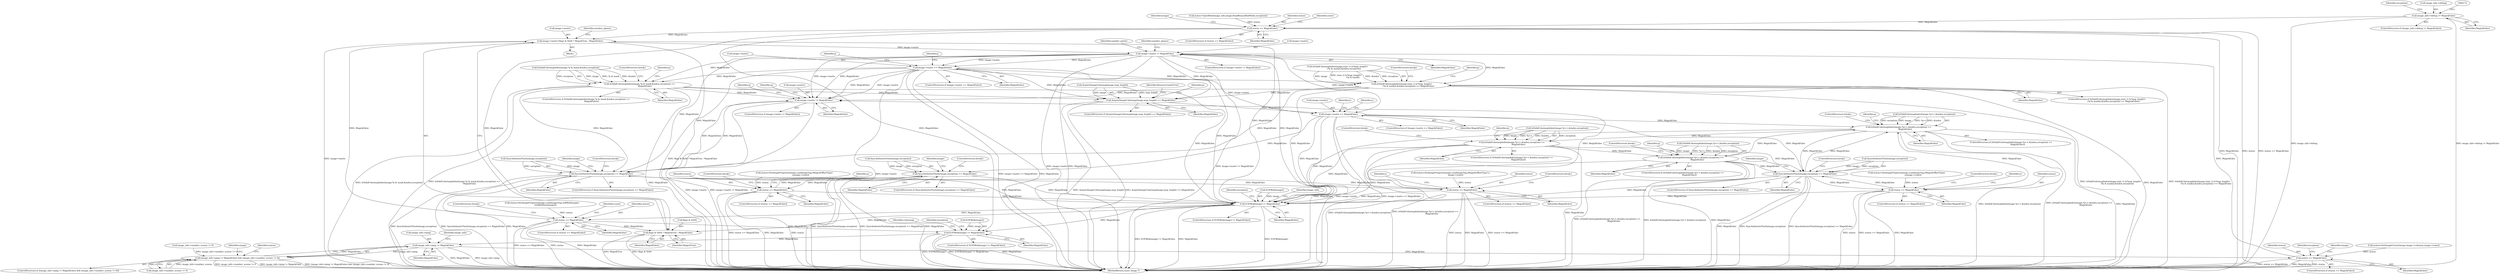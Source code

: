 digraph "0_ImageMagick_3e9165285eda6e1bb71172031d3048b51bb443a4@pointer" {
"1000166" [label="(Call,image_info->debug != MagickFalse)"];
"1000204" [label="(Call,status == MagickFalse)"];
"1000268" [label="(Call,image->matte=flags & 0x04 ? MagickTrue : MagickFalse)"];
"1000610" [label="(Call,image->matte != MagickFalse)"];
"1000721" [label="(Call,image->matte == MagickFalse)"];
"1001155" [label="(Call,IsValidColormapIndex(image,*p & mask,&index,exception) ==\n                MagickFalse)"];
"1001337" [label="(Call,image->matte != MagickFalse)"];
"1001351" [label="(Call,SyncAuthenticPixels(image,exception) == MagickFalse)"];
"1001378" [label="(Call,status == MagickFalse)"];
"1001820" [label="(Call,EOFBlob(image) != MagickFalse)"];
"1000272" [label="(Call,flags & 0x04 ? MagickTrue : MagickFalse)"];
"1000406" [label="(Call,EOFBlob(image) != MagickFalse)"];
"1000560" [label="(Call,image_info->ping != MagickFalse)"];
"1000559" [label="(Call,(image_info->ping != MagickFalse) && (image_info->number_scenes != 0))"];
"1000596" [label="(Call,status == MagickFalse)"];
"1001911" [label="(Call,status == MagickFalse)"];
"1001392" [label="(Call,AcquireImageColormap(image,map_length) == MagickFalse)"];
"1001521" [label="(Call,image->matte == MagickFalse)"];
"1001584" [label="(Call,SyncAuthenticPixels(image,exception) == MagickFalse)"];
"1001611" [label="(Call,status == MagickFalse)"];
"1001668" [label="(Call,IsValidColormapIndex(image,*p++,&index,exception) ==\n                    MagickFalse)"];
"1001691" [label="(Call,IsValidColormapIndex(image,*p++,&index,exception) ==\n                    MagickFalse)"];
"1001714" [label="(Call,IsValidColormapIndex(image,*p++,&index,exception) ==\n                    MagickFalse)"];
"1001754" [label="(Call,SyncAuthenticPixels(image,exception) == MagickFalse)"];
"1001781" [label="(Call,status == MagickFalse)"];
"1001210" [label="(Call,IsValidColormapIndex(image,(size_t) (x*map_length+\n                    (*p & mask)),&index,exception) == MagickFalse)"];
"1001396" [label="(Identifier,MagickFalse)"];
"1001341" [label="(Identifier,MagickFalse)"];
"1001584" [label="(Call,SyncAuthenticPixels(image,exception) == MagickFalse)"];
"1001703" [label="(Identifier,q)"];
"1001349" [label="(Identifier,q)"];
"1000598" [label="(Identifier,MagickFalse)"];
"1000596" [label="(Call,status == MagickFalse)"];
"1001819" [label="(ControlStructure,if (EOFBlob(image) != MagickFalse))"];
"1001230" [label="(Identifier,p)"];
"1000273" [label="(Call,flags & 0x04)"];
"1000165" [label="(ControlStructure,if (image_info->debug != MagickFalse))"];
"1000420" [label="(Identifier,colormap)"];
"1001826" [label="(Identifier,exception)"];
"1001613" [label="(Identifier,MagickFalse)"];
"1001522" [label="(Call,image->matte)"];
"1000272" [label="(Call,flags & 0x04 ? MagickTrue : MagickFalse)"];
"1001610" [label="(ControlStructure,if (status == MagickFalse))"];
"1001783" [label="(Identifier,MagickFalse)"];
"1001633" [label="(Identifier,y)"];
"1001155" [label="(Call,IsValidColormapIndex(image,*p & mask,&index,exception) ==\n                MagickFalse)"];
"1000567" [label="(Identifier,image_info)"];
"1000209" [label="(Identifier,image)"];
"1001911" [label="(Call,status == MagickFalse)"];
"1000728" [label="(Identifier,j)"];
"1001692" [label="(Call,IsValidColormapIndex(image,*p++,&index,exception))"];
"1001352" [label="(Call,SyncAuthenticPixels(image,exception))"];
"1000277" [label="(Identifier,MagickFalse)"];
"1000720" [label="(ControlStructure,if (image->matte == MagickFalse))"];
"1001823" [label="(Identifier,MagickFalse)"];
"1001589" [label="(ControlStructure,break;)"];
"1001754" [label="(Call,SyncAuthenticPixels(image,exception) == MagickFalse)"];
"1000182" [label="(Identifier,exception)"];
"1000573" [label="(Identifier,image)"];
"1001782" [label="(Identifier,status)"];
"1000614" [label="(Identifier,MagickFalse)"];
"1001284" [label="(Identifier,y)"];
"1000565" [label="(Call,image_info->number_scenes != 0)"];
"1001715" [label="(Call,IsValidColormapIndex(image,*p++,&index,exception))"];
"1001668" [label="(Call,IsValidColormapIndex(image,*p++,&index,exception) ==\n                    MagickFalse)"];
"1000611" [label="(Call,image->matte)"];
"1001585" [label="(Call,SyncAuthenticPixels(image,exception))"];
"1001366" [label="(Call,status=SetImageProgress(image,LoadImageTag,(MagickOffsetType) y,\n                image->rows))"];
"1001901" [label="(Call,status=SetImageProgress(image,LoadImagesTag,TellBlob(image),\n          GetBlobSize(image)))"];
"1001781" [label="(Call,status == MagickFalse)"];
"1001820" [label="(Call,EOFBlob(image) != MagickFalse)"];
"1000167" [label="(Call,image_info->debug)"];
"1001166" [label="(ControlStructure,break;)"];
"1001520" [label="(ControlStructure,if (image->matte == MagickFalse))"];
"1000618" [label="(Identifier,number_pixels)"];
"1001169" [label="(Identifier,p)"];
"1001667" [label="(ControlStructure,if (IsValidColormapIndex(image,*p++,&index,exception) ==\n                    MagickFalse))"];
"1000559" [label="(Call,(image_info->ping != MagickFalse) && (image_info->number_scenes != 0))"];
"1001780" [label="(ControlStructure,if (status == MagickFalse))"];
"1001379" [label="(Identifier,status)"];
"1001611" [label="(Call,status == MagickFalse)"];
"1000585" [label="(Call,status=SetImageExtent(image,image->columns,image->rows))"];
"1000204" [label="(Call,status == MagickFalse)"];
"1001380" [label="(Identifier,MagickFalse)"];
"1000586" [label="(Identifier,status)"];
"1000196" [label="(Call,status=OpenBlob(image_info,image,ReadBinaryBlobMode,exception))"];
"1001539" [label="(Identifier,y)"];
"1001588" [label="(Identifier,MagickFalse)"];
"1000616" [label="(Identifier,number_planes)"];
"1001669" [label="(Call,IsValidColormapIndex(image,*p++,&index,exception))"];
"1000725" [label="(Identifier,MagickFalse)"];
"1000203" [label="(ControlStructure,if (status == MagickFalse))"];
"1001356" [label="(ControlStructure,break;)"];
"1000170" [label="(Identifier,MagickFalse)"];
"1001678" [label="(ControlStructure,break;)"];
"1000205" [label="(Identifier,status)"];
"1001343" [label="(Identifier,q)"];
"1001351" [label="(Call,SyncAuthenticPixels(image,exception) == MagickFalse)"];
"1001913" [label="(Identifier,MagickFalse)"];
"1001381" [label="(ControlStructure,break;)"];
"1000722" [label="(Call,image->matte)"];
"1001700" [label="(Identifier,MagickFalse)"];
"1000597" [label="(Identifier,status)"];
"1001398" [label="(Identifier,ResourceLimitError)"];
"1000610" [label="(Call,image->matte != MagickFalse)"];
"1001834" [label="(Call,image_info->number_scenes != 0)"];
"1001724" [label="(ControlStructure,break;)"];
"1001338" [label="(Call,image->matte)"];
"1000609" [label="(ControlStructure,if (image->matte != MagickFalse))"];
"1000561" [label="(Call,image_info->ping)"];
"1000268" [label="(Call,image->matte=flags & 0x04 ? MagickTrue : MagickFalse)"];
"1001392" [label="(Call,AcquireImageColormap(image,map_length) == MagickFalse)"];
"1001156" [label="(Call,IsValidColormapIndex(image,*p & mask,&index,exception))"];
"1001758" [label="(Identifier,MagickFalse)"];
"1001769" [label="(Call,status=SetImageProgress(image,LoadImageTag,(MagickOffsetType)\n                    y,image->rows))"];
"1001755" [label="(Call,SyncAuthenticPixels(image,exception))"];
"1000405" [label="(ControlStructure,if (EOFBlob(image) != MagickFalse))"];
"1001209" [label="(ControlStructure,if (IsValidColormapIndex(image,(size_t) (x*map_length+\n                    (*p & mask)),&index,exception) == MagickFalse))"];
"1000748" [label="(Identifier,j)"];
"1001336" [label="(ControlStructure,if (image->matte != MagickFalse))"];
"1001401" [label="(Identifier,p)"];
"1000595" [label="(ControlStructure,if (status == MagickFalse))"];
"1001713" [label="(ControlStructure,if (IsValidColormapIndex(image,*p++,&index,exception) ==\n                    MagickFalse))"];
"1001360" [label="(Identifier,image)"];
"1001154" [label="(ControlStructure,if (IsValidColormapIndex(image,*p & mask,&index,exception) ==\n                MagickFalse))"];
"1001821" [label="(Call,EOFBlob(image))"];
"1001677" [label="(Identifier,MagickFalse)"];
"1000560" [label="(Call,image_info->ping != MagickFalse)"];
"1001726" [label="(Identifier,q)"];
"1001612" [label="(Identifier,status)"];
"1001377" [label="(ControlStructure,if (status == MagickFalse))"];
"1000601" [label="(Identifier,exception)"];
"1000612" [label="(Identifier,image)"];
"1001917" [label="(Identifier,count)"];
"1001393" [label="(Call,AcquireImageColormap(image,map_length))"];
"1001714" [label="(Call,IsValidColormapIndex(image,*p++,&index,exception) ==\n                    MagickFalse)"];
"1001623" [label="(Identifier,y)"];
"1001753" [label="(ControlStructure,if (SyncAuthenticPixels(image,exception) == MagickFalse))"];
"1001210" [label="(Call,IsValidColormapIndex(image,(size_t) (x*map_length+\n                    (*p & mask)),&index,exception) == MagickFalse)"];
"1001723" [label="(Identifier,MagickFalse)"];
"1001836" [label="(Identifier,image_info)"];
"1001912" [label="(Identifier,status)"];
"1000406" [label="(Call,EOFBlob(image) != MagickFalse)"];
"1001211" [label="(Call,IsValidColormapIndex(image,(size_t) (x*map_length+\n                    (*p & mask)),&index,exception))"];
"1000206" [label="(Identifier,MagickFalse)"];
"1000211" [label="(Identifier,count)"];
"1000233" [label="(Block,)"];
"1001165" [label="(Identifier,MagickFalse)"];
"1001525" [label="(Identifier,MagickFalse)"];
"1000721" [label="(Call,image->matte == MagickFalse)"];
"1001226" [label="(Identifier,MagickFalse)"];
"1000558" [label="(ControlStructure,if ((image_info->ping != MagickFalse) && (image_info->number_scenes != 0)))"];
"1001910" [label="(ControlStructure,if (status == MagickFalse))"];
"1000166" [label="(Call,image_info->debug != MagickFalse)"];
"1001337" [label="(Call,image->matte != MagickFalse)"];
"1001529" [label="(Identifier,y)"];
"1000279" [label="(Identifier,number_planes)"];
"1001593" [label="(Identifier,image)"];
"1001378" [label="(Call,status == MagickFalse)"];
"1001691" [label="(Call,IsValidColormapIndex(image,*p++,&index,exception) ==\n                    MagickFalse)"];
"1000564" [label="(Identifier,MagickFalse)"];
"1001614" [label="(ControlStructure,break;)"];
"1001680" [label="(Identifier,q)"];
"1001599" [label="(Call,status=SetImageProgress(image,LoadImageTag,(MagickOffsetType)\n                    y,image->rows))"];
"1000409" [label="(Identifier,MagickFalse)"];
"1000276" [label="(Identifier,MagickTrue)"];
"1001690" [label="(ControlStructure,if (IsValidColormapIndex(image,*p++,&index,exception) ==\n                    MagickFalse))"];
"1001583" [label="(ControlStructure,if (SyncAuthenticPixels(image,exception) == MagickFalse))"];
"1001701" [label="(ControlStructure,break;)"];
"1001784" [label="(ControlStructure,break;)"];
"1001355" [label="(Identifier,MagickFalse)"];
"1001932" [label="(MethodReturn,static Image *)"];
"1000412" [label="(Identifier,exception)"];
"1001763" [label="(Identifier,image)"];
"1001759" [label="(ControlStructure,break;)"];
"1001350" [label="(ControlStructure,if (SyncAuthenticPixels(image,exception) == MagickFalse))"];
"1001391" [label="(ControlStructure,if (AcquireImageColormap(image,map_length) == MagickFalse))"];
"1000269" [label="(Call,image->matte)"];
"1000407" [label="(Call,EOFBlob(image))"];
"1001914" [label="(ControlStructure,break;)"];
"1001227" [label="(ControlStructure,break;)"];
"1001521" [label="(Call,image->matte == MagickFalse)"];
"1000166" -> "1000165"  [label="AST: "];
"1000166" -> "1000170"  [label="CFG: "];
"1000167" -> "1000166"  [label="AST: "];
"1000170" -> "1000166"  [label="AST: "];
"1000172" -> "1000166"  [label="CFG: "];
"1000182" -> "1000166"  [label="CFG: "];
"1000166" -> "1001932"  [label="DDG: image_info->debug != MagickFalse"];
"1000166" -> "1001932"  [label="DDG: image_info->debug"];
"1000166" -> "1000204"  [label="DDG: MagickFalse"];
"1000204" -> "1000203"  [label="AST: "];
"1000204" -> "1000206"  [label="CFG: "];
"1000205" -> "1000204"  [label="AST: "];
"1000206" -> "1000204"  [label="AST: "];
"1000209" -> "1000204"  [label="CFG: "];
"1000211" -> "1000204"  [label="CFG: "];
"1000204" -> "1001932"  [label="DDG: MagickFalse"];
"1000204" -> "1001932"  [label="DDG: status"];
"1000204" -> "1001932"  [label="DDG: status == MagickFalse"];
"1000196" -> "1000204"  [label="DDG: status"];
"1000204" -> "1000268"  [label="DDG: MagickFalse"];
"1000204" -> "1000272"  [label="DDG: MagickFalse"];
"1000204" -> "1000406"  [label="DDG: MagickFalse"];
"1000268" -> "1000233"  [label="AST: "];
"1000268" -> "1000272"  [label="CFG: "];
"1000269" -> "1000268"  [label="AST: "];
"1000272" -> "1000268"  [label="AST: "];
"1000279" -> "1000268"  [label="CFG: "];
"1000268" -> "1001932"  [label="DDG: image->matte"];
"1000268" -> "1001932"  [label="DDG: flags & 0x04 ? MagickTrue : MagickFalse"];
"1001820" -> "1000268"  [label="DDG: MagickFalse"];
"1001911" -> "1000268"  [label="DDG: MagickFalse"];
"1000268" -> "1000610"  [label="DDG: image->matte"];
"1000610" -> "1000609"  [label="AST: "];
"1000610" -> "1000614"  [label="CFG: "];
"1000611" -> "1000610"  [label="AST: "];
"1000614" -> "1000610"  [label="AST: "];
"1000616" -> "1000610"  [label="CFG: "];
"1000618" -> "1000610"  [label="CFG: "];
"1000610" -> "1001932"  [label="DDG: MagickFalse"];
"1000610" -> "1001932"  [label="DDG: image->matte != MagickFalse"];
"1000610" -> "1001932"  [label="DDG: image->matte"];
"1000596" -> "1000610"  [label="DDG: MagickFalse"];
"1000610" -> "1000721"  [label="DDG: image->matte"];
"1000610" -> "1000721"  [label="DDG: MagickFalse"];
"1000610" -> "1001155"  [label="DDG: MagickFalse"];
"1000610" -> "1001210"  [label="DDG: MagickFalse"];
"1000610" -> "1001337"  [label="DDG: image->matte"];
"1000610" -> "1001337"  [label="DDG: MagickFalse"];
"1000610" -> "1001351"  [label="DDG: MagickFalse"];
"1000610" -> "1001392"  [label="DDG: MagickFalse"];
"1000610" -> "1001521"  [label="DDG: image->matte"];
"1000610" -> "1001820"  [label="DDG: MagickFalse"];
"1000721" -> "1000720"  [label="AST: "];
"1000721" -> "1000725"  [label="CFG: "];
"1000722" -> "1000721"  [label="AST: "];
"1000725" -> "1000721"  [label="AST: "];
"1000728" -> "1000721"  [label="CFG: "];
"1000748" -> "1000721"  [label="CFG: "];
"1000721" -> "1001932"  [label="DDG: image->matte == MagickFalse"];
"1000721" -> "1001932"  [label="DDG: MagickFalse"];
"1000721" -> "1001932"  [label="DDG: image->matte"];
"1000721" -> "1001155"  [label="DDG: MagickFalse"];
"1000721" -> "1001210"  [label="DDG: MagickFalse"];
"1000721" -> "1001337"  [label="DDG: image->matte"];
"1000721" -> "1001337"  [label="DDG: MagickFalse"];
"1000721" -> "1001351"  [label="DDG: MagickFalse"];
"1000721" -> "1001392"  [label="DDG: MagickFalse"];
"1000721" -> "1001521"  [label="DDG: image->matte"];
"1000721" -> "1001820"  [label="DDG: MagickFalse"];
"1001155" -> "1001154"  [label="AST: "];
"1001155" -> "1001165"  [label="CFG: "];
"1001156" -> "1001155"  [label="AST: "];
"1001165" -> "1001155"  [label="AST: "];
"1001166" -> "1001155"  [label="CFG: "];
"1001169" -> "1001155"  [label="CFG: "];
"1001155" -> "1001932"  [label="DDG: IsValidColormapIndex(image,*p & mask,&index,exception) ==\n                MagickFalse"];
"1001155" -> "1001932"  [label="DDG: MagickFalse"];
"1001155" -> "1001932"  [label="DDG: IsValidColormapIndex(image,*p & mask,&index,exception)"];
"1001156" -> "1001155"  [label="DDG: image"];
"1001156" -> "1001155"  [label="DDG: *p & mask"];
"1001156" -> "1001155"  [label="DDG: &index"];
"1001156" -> "1001155"  [label="DDG: exception"];
"1001155" -> "1001337"  [label="DDG: MagickFalse"];
"1001155" -> "1001351"  [label="DDG: MagickFalse"];
"1001155" -> "1001392"  [label="DDG: MagickFalse"];
"1001155" -> "1001820"  [label="DDG: MagickFalse"];
"1001337" -> "1001336"  [label="AST: "];
"1001337" -> "1001341"  [label="CFG: "];
"1001338" -> "1001337"  [label="AST: "];
"1001341" -> "1001337"  [label="AST: "];
"1001343" -> "1001337"  [label="CFG: "];
"1001349" -> "1001337"  [label="CFG: "];
"1001337" -> "1001932"  [label="DDG: image->matte"];
"1001337" -> "1001932"  [label="DDG: image->matte != MagickFalse"];
"1001378" -> "1001337"  [label="DDG: MagickFalse"];
"1001351" -> "1001337"  [label="DDG: MagickFalse"];
"1001210" -> "1001337"  [label="DDG: MagickFalse"];
"1001337" -> "1001351"  [label="DDG: MagickFalse"];
"1001351" -> "1001350"  [label="AST: "];
"1001351" -> "1001355"  [label="CFG: "];
"1001352" -> "1001351"  [label="AST: "];
"1001355" -> "1001351"  [label="AST: "];
"1001356" -> "1001351"  [label="CFG: "];
"1001360" -> "1001351"  [label="CFG: "];
"1001351" -> "1001932"  [label="DDG: MagickFalse"];
"1001351" -> "1001932"  [label="DDG: SyncAuthenticPixels(image,exception)"];
"1001351" -> "1001932"  [label="DDG: SyncAuthenticPixels(image,exception) == MagickFalse"];
"1001352" -> "1001351"  [label="DDG: image"];
"1001352" -> "1001351"  [label="DDG: exception"];
"1001378" -> "1001351"  [label="DDG: MagickFalse"];
"1001210" -> "1001351"  [label="DDG: MagickFalse"];
"1001351" -> "1001378"  [label="DDG: MagickFalse"];
"1001351" -> "1001820"  [label="DDG: MagickFalse"];
"1001378" -> "1001377"  [label="AST: "];
"1001378" -> "1001380"  [label="CFG: "];
"1001379" -> "1001378"  [label="AST: "];
"1001380" -> "1001378"  [label="AST: "];
"1001381" -> "1001378"  [label="CFG: "];
"1001284" -> "1001378"  [label="CFG: "];
"1001378" -> "1001932"  [label="DDG: MagickFalse"];
"1001378" -> "1001932"  [label="DDG: status == MagickFalse"];
"1001378" -> "1001932"  [label="DDG: status"];
"1001366" -> "1001378"  [label="DDG: status"];
"1001378" -> "1001820"  [label="DDG: MagickFalse"];
"1001820" -> "1001819"  [label="AST: "];
"1001820" -> "1001823"  [label="CFG: "];
"1001821" -> "1001820"  [label="AST: "];
"1001823" -> "1001820"  [label="AST: "];
"1001826" -> "1001820"  [label="CFG: "];
"1001836" -> "1001820"  [label="CFG: "];
"1001820" -> "1001932"  [label="DDG: EOFBlob(image) != MagickFalse"];
"1001820" -> "1001932"  [label="DDG: MagickFalse"];
"1001820" -> "1001932"  [label="DDG: EOFBlob(image)"];
"1001820" -> "1000272"  [label="DDG: MagickFalse"];
"1001820" -> "1000406"  [label="DDG: MagickFalse"];
"1001821" -> "1001820"  [label="DDG: image"];
"1001691" -> "1001820"  [label="DDG: MagickFalse"];
"1001754" -> "1001820"  [label="DDG: MagickFalse"];
"1001521" -> "1001820"  [label="DDG: MagickFalse"];
"1001668" -> "1001820"  [label="DDG: MagickFalse"];
"1001210" -> "1001820"  [label="DDG: MagickFalse"];
"1001781" -> "1001820"  [label="DDG: MagickFalse"];
"1001584" -> "1001820"  [label="DDG: MagickFalse"];
"1001714" -> "1001820"  [label="DDG: MagickFalse"];
"1001611" -> "1001820"  [label="DDG: MagickFalse"];
"1001820" -> "1001911"  [label="DDG: MagickFalse"];
"1000272" -> "1000276"  [label="CFG: "];
"1000272" -> "1000277"  [label="CFG: "];
"1000273" -> "1000272"  [label="AST: "];
"1000276" -> "1000272"  [label="AST: "];
"1000277" -> "1000272"  [label="AST: "];
"1000272" -> "1001932"  [label="DDG: MagickTrue"];
"1000272" -> "1001932"  [label="DDG: flags & 0x04"];
"1001911" -> "1000272"  [label="DDG: MagickFalse"];
"1000406" -> "1000405"  [label="AST: "];
"1000406" -> "1000409"  [label="CFG: "];
"1000407" -> "1000406"  [label="AST: "];
"1000409" -> "1000406"  [label="AST: "];
"1000412" -> "1000406"  [label="CFG: "];
"1000420" -> "1000406"  [label="CFG: "];
"1000406" -> "1001932"  [label="DDG: MagickFalse"];
"1000406" -> "1001932"  [label="DDG: EOFBlob(image)"];
"1000406" -> "1001932"  [label="DDG: EOFBlob(image) != MagickFalse"];
"1000407" -> "1000406"  [label="DDG: image"];
"1001911" -> "1000406"  [label="DDG: MagickFalse"];
"1000406" -> "1000560"  [label="DDG: MagickFalse"];
"1000560" -> "1000559"  [label="AST: "];
"1000560" -> "1000564"  [label="CFG: "];
"1000561" -> "1000560"  [label="AST: "];
"1000564" -> "1000560"  [label="AST: "];
"1000567" -> "1000560"  [label="CFG: "];
"1000559" -> "1000560"  [label="CFG: "];
"1000560" -> "1001932"  [label="DDG: MagickFalse"];
"1000560" -> "1001932"  [label="DDG: image_info->ping"];
"1000560" -> "1000559"  [label="DDG: image_info->ping"];
"1000560" -> "1000559"  [label="DDG: MagickFalse"];
"1000560" -> "1000596"  [label="DDG: MagickFalse"];
"1000559" -> "1000558"  [label="AST: "];
"1000559" -> "1000565"  [label="CFG: "];
"1000565" -> "1000559"  [label="AST: "];
"1000573" -> "1000559"  [label="CFG: "];
"1000586" -> "1000559"  [label="CFG: "];
"1000559" -> "1001932"  [label="DDG: image_info->ping != MagickFalse"];
"1000559" -> "1001932"  [label="DDG: (image_info->ping != MagickFalse) && (image_info->number_scenes != 0)"];
"1000559" -> "1001932"  [label="DDG: image_info->number_scenes != 0"];
"1000565" -> "1000559"  [label="DDG: image_info->number_scenes"];
"1000565" -> "1000559"  [label="DDG: 0"];
"1001834" -> "1000559"  [label="DDG: image_info->number_scenes != 0"];
"1000596" -> "1000595"  [label="AST: "];
"1000596" -> "1000598"  [label="CFG: "];
"1000597" -> "1000596"  [label="AST: "];
"1000598" -> "1000596"  [label="AST: "];
"1000601" -> "1000596"  [label="CFG: "];
"1000612" -> "1000596"  [label="CFG: "];
"1000596" -> "1001932"  [label="DDG: MagickFalse"];
"1000596" -> "1001932"  [label="DDG: status"];
"1000596" -> "1001932"  [label="DDG: status == MagickFalse"];
"1000585" -> "1000596"  [label="DDG: status"];
"1001911" -> "1001910"  [label="AST: "];
"1001911" -> "1001913"  [label="CFG: "];
"1001912" -> "1001911"  [label="AST: "];
"1001913" -> "1001911"  [label="AST: "];
"1001917" -> "1001911"  [label="CFG: "];
"1001914" -> "1001911"  [label="CFG: "];
"1001911" -> "1001932"  [label="DDG: status == MagickFalse"];
"1001911" -> "1001932"  [label="DDG: status"];
"1001911" -> "1001932"  [label="DDG: MagickFalse"];
"1001901" -> "1001911"  [label="DDG: status"];
"1001392" -> "1001391"  [label="AST: "];
"1001392" -> "1001396"  [label="CFG: "];
"1001393" -> "1001392"  [label="AST: "];
"1001396" -> "1001392"  [label="AST: "];
"1001398" -> "1001392"  [label="CFG: "];
"1001401" -> "1001392"  [label="CFG: "];
"1001392" -> "1001932"  [label="DDG: AcquireImageColormap(image,map_length)"];
"1001392" -> "1001932"  [label="DDG: AcquireImageColormap(image,map_length) == MagickFalse"];
"1001393" -> "1001392"  [label="DDG: image"];
"1001393" -> "1001392"  [label="DDG: map_length"];
"1001210" -> "1001392"  [label="DDG: MagickFalse"];
"1001392" -> "1001521"  [label="DDG: MagickFalse"];
"1001521" -> "1001520"  [label="AST: "];
"1001521" -> "1001525"  [label="CFG: "];
"1001522" -> "1001521"  [label="AST: "];
"1001525" -> "1001521"  [label="AST: "];
"1001529" -> "1001521"  [label="CFG: "];
"1001623" -> "1001521"  [label="CFG: "];
"1001521" -> "1001932"  [label="DDG: image->matte == MagickFalse"];
"1001521" -> "1001932"  [label="DDG: MagickFalse"];
"1001521" -> "1001932"  [label="DDG: image->matte"];
"1001521" -> "1001584"  [label="DDG: MagickFalse"];
"1001521" -> "1001668"  [label="DDG: MagickFalse"];
"1001521" -> "1001754"  [label="DDG: MagickFalse"];
"1001584" -> "1001583"  [label="AST: "];
"1001584" -> "1001588"  [label="CFG: "];
"1001585" -> "1001584"  [label="AST: "];
"1001588" -> "1001584"  [label="AST: "];
"1001589" -> "1001584"  [label="CFG: "];
"1001593" -> "1001584"  [label="CFG: "];
"1001584" -> "1001932"  [label="DDG: SyncAuthenticPixels(image,exception)"];
"1001584" -> "1001932"  [label="DDG: SyncAuthenticPixels(image,exception) == MagickFalse"];
"1001584" -> "1001932"  [label="DDG: MagickFalse"];
"1001585" -> "1001584"  [label="DDG: image"];
"1001585" -> "1001584"  [label="DDG: exception"];
"1001611" -> "1001584"  [label="DDG: MagickFalse"];
"1001584" -> "1001611"  [label="DDG: MagickFalse"];
"1001611" -> "1001610"  [label="AST: "];
"1001611" -> "1001613"  [label="CFG: "];
"1001612" -> "1001611"  [label="AST: "];
"1001613" -> "1001611"  [label="AST: "];
"1001614" -> "1001611"  [label="CFG: "];
"1001539" -> "1001611"  [label="CFG: "];
"1001611" -> "1001932"  [label="DDG: status"];
"1001611" -> "1001932"  [label="DDG: status == MagickFalse"];
"1001611" -> "1001932"  [label="DDG: MagickFalse"];
"1001599" -> "1001611"  [label="DDG: status"];
"1001668" -> "1001667"  [label="AST: "];
"1001668" -> "1001677"  [label="CFG: "];
"1001669" -> "1001668"  [label="AST: "];
"1001677" -> "1001668"  [label="AST: "];
"1001678" -> "1001668"  [label="CFG: "];
"1001680" -> "1001668"  [label="CFG: "];
"1001668" -> "1001932"  [label="DDG: IsValidColormapIndex(image,*p++,&index,exception)"];
"1001668" -> "1001932"  [label="DDG: IsValidColormapIndex(image,*p++,&index,exception) ==\n                    MagickFalse"];
"1001668" -> "1001932"  [label="DDG: MagickFalse"];
"1001669" -> "1001668"  [label="DDG: image"];
"1001669" -> "1001668"  [label="DDG: *p++"];
"1001669" -> "1001668"  [label="DDG: &index"];
"1001669" -> "1001668"  [label="DDG: exception"];
"1001754" -> "1001668"  [label="DDG: MagickFalse"];
"1001714" -> "1001668"  [label="DDG: MagickFalse"];
"1001781" -> "1001668"  [label="DDG: MagickFalse"];
"1001668" -> "1001691"  [label="DDG: MagickFalse"];
"1001668" -> "1001754"  [label="DDG: MagickFalse"];
"1001691" -> "1001690"  [label="AST: "];
"1001691" -> "1001700"  [label="CFG: "];
"1001692" -> "1001691"  [label="AST: "];
"1001700" -> "1001691"  [label="AST: "];
"1001701" -> "1001691"  [label="CFG: "];
"1001703" -> "1001691"  [label="CFG: "];
"1001691" -> "1001932"  [label="DDG: IsValidColormapIndex(image,*p++,&index,exception) ==\n                    MagickFalse"];
"1001691" -> "1001932"  [label="DDG: MagickFalse"];
"1001691" -> "1001932"  [label="DDG: IsValidColormapIndex(image,*p++,&index,exception)"];
"1001692" -> "1001691"  [label="DDG: image"];
"1001692" -> "1001691"  [label="DDG: *p++"];
"1001692" -> "1001691"  [label="DDG: &index"];
"1001692" -> "1001691"  [label="DDG: exception"];
"1001691" -> "1001714"  [label="DDG: MagickFalse"];
"1001691" -> "1001754"  [label="DDG: MagickFalse"];
"1001714" -> "1001713"  [label="AST: "];
"1001714" -> "1001723"  [label="CFG: "];
"1001715" -> "1001714"  [label="AST: "];
"1001723" -> "1001714"  [label="AST: "];
"1001724" -> "1001714"  [label="CFG: "];
"1001726" -> "1001714"  [label="CFG: "];
"1001714" -> "1001932"  [label="DDG: IsValidColormapIndex(image,*p++,&index,exception) ==\n                    MagickFalse"];
"1001714" -> "1001932"  [label="DDG: MagickFalse"];
"1001714" -> "1001932"  [label="DDG: IsValidColormapIndex(image,*p++,&index,exception)"];
"1001715" -> "1001714"  [label="DDG: image"];
"1001715" -> "1001714"  [label="DDG: *p++"];
"1001715" -> "1001714"  [label="DDG: &index"];
"1001715" -> "1001714"  [label="DDG: exception"];
"1001714" -> "1001754"  [label="DDG: MagickFalse"];
"1001754" -> "1001753"  [label="AST: "];
"1001754" -> "1001758"  [label="CFG: "];
"1001755" -> "1001754"  [label="AST: "];
"1001758" -> "1001754"  [label="AST: "];
"1001759" -> "1001754"  [label="CFG: "];
"1001763" -> "1001754"  [label="CFG: "];
"1001754" -> "1001932"  [label="DDG: MagickFalse"];
"1001754" -> "1001932"  [label="DDG: SyncAuthenticPixels(image,exception)"];
"1001754" -> "1001932"  [label="DDG: SyncAuthenticPixels(image,exception) == MagickFalse"];
"1001755" -> "1001754"  [label="DDG: image"];
"1001755" -> "1001754"  [label="DDG: exception"];
"1001781" -> "1001754"  [label="DDG: MagickFalse"];
"1001754" -> "1001781"  [label="DDG: MagickFalse"];
"1001781" -> "1001780"  [label="AST: "];
"1001781" -> "1001783"  [label="CFG: "];
"1001782" -> "1001781"  [label="AST: "];
"1001783" -> "1001781"  [label="AST: "];
"1001784" -> "1001781"  [label="CFG: "];
"1001633" -> "1001781"  [label="CFG: "];
"1001781" -> "1001932"  [label="DDG: status"];
"1001781" -> "1001932"  [label="DDG: status == MagickFalse"];
"1001781" -> "1001932"  [label="DDG: MagickFalse"];
"1001769" -> "1001781"  [label="DDG: status"];
"1001210" -> "1001209"  [label="AST: "];
"1001210" -> "1001226"  [label="CFG: "];
"1001211" -> "1001210"  [label="AST: "];
"1001226" -> "1001210"  [label="AST: "];
"1001227" -> "1001210"  [label="CFG: "];
"1001230" -> "1001210"  [label="CFG: "];
"1001210" -> "1001932"  [label="DDG: IsValidColormapIndex(image,(size_t) (x*map_length+\n                    (*p & mask)),&index,exception)"];
"1001210" -> "1001932"  [label="DDG: MagickFalse"];
"1001210" -> "1001932"  [label="DDG: IsValidColormapIndex(image,(size_t) (x*map_length+\n                    (*p & mask)),&index,exception) == MagickFalse"];
"1001211" -> "1001210"  [label="DDG: image"];
"1001211" -> "1001210"  [label="DDG: (size_t) (x*map_length+\n                    (*p & mask))"];
"1001211" -> "1001210"  [label="DDG: &index"];
"1001211" -> "1001210"  [label="DDG: exception"];
}
